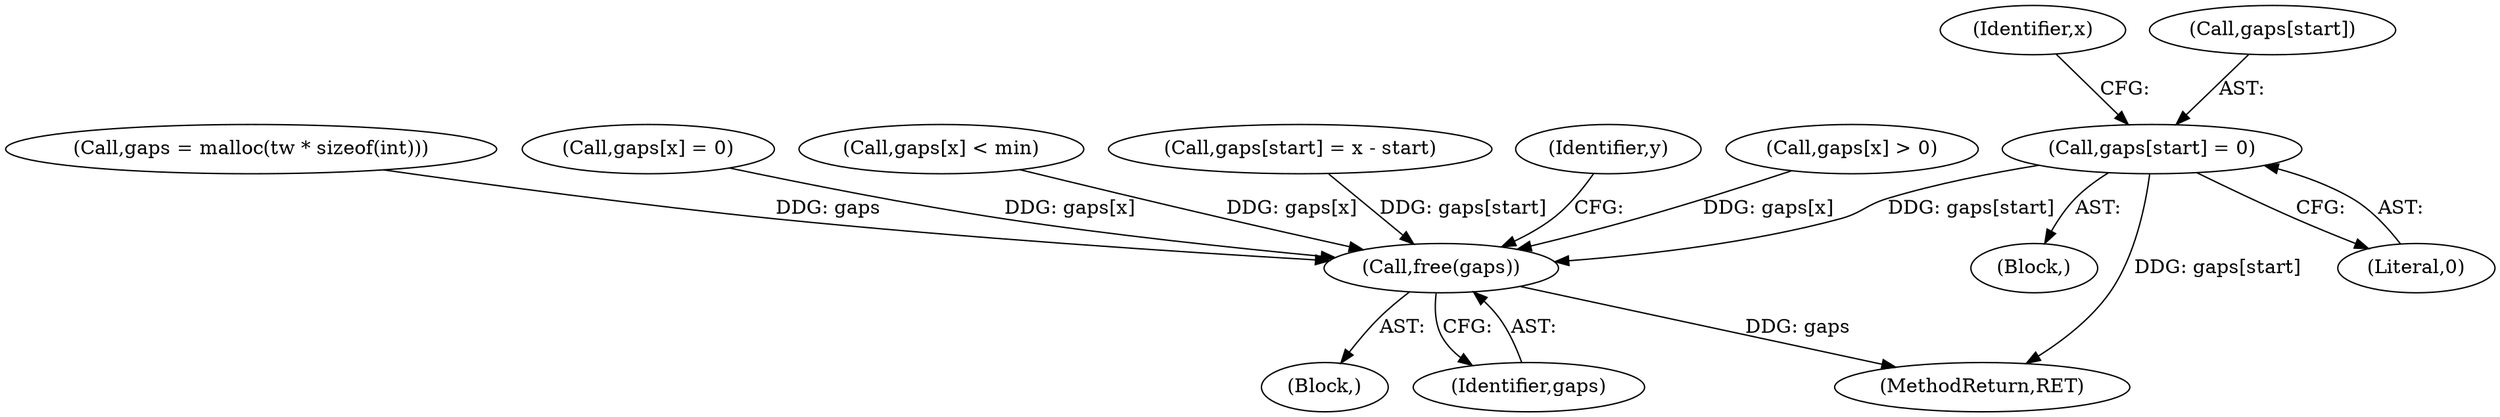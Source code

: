 digraph "0_enlightment_ce94edca1ccfbe314cb7cd9453433fad404ec7ef@array" {
"1000444" [label="(Call,gaps[start] = 0)"];
"1000470" [label="(Call,free(gaps))"];
"1000443" [label="(Block,)"];
"1000275" [label="(Call,gaps = malloc(tw * sizeof(int)))"];
"1000319" [label="(Call,gaps[x] = 0)"];
"1000425" [label="(Call,gaps[x] < min)"];
"1000110" [label="(Block,)"];
"1000451" [label="(Identifier,x)"];
"1000471" [label="(Identifier,gaps)"];
"1000470" [label="(Call,free(gaps))"];
"1000639" [label="(MethodReturn,RET)"];
"1000377" [label="(Call,gaps[start] = x - start)"];
"1000474" [label="(Identifier,y)"];
"1000420" [label="(Call,gaps[x] > 0)"];
"1000445" [label="(Call,gaps[start])"];
"1000444" [label="(Call,gaps[start] = 0)"];
"1000448" [label="(Literal,0)"];
"1000444" -> "1000443"  [label="AST: "];
"1000444" -> "1000448"  [label="CFG: "];
"1000445" -> "1000444"  [label="AST: "];
"1000448" -> "1000444"  [label="AST: "];
"1000451" -> "1000444"  [label="CFG: "];
"1000444" -> "1000639"  [label="DDG: gaps[start]"];
"1000444" -> "1000470"  [label="DDG: gaps[start]"];
"1000470" -> "1000110"  [label="AST: "];
"1000470" -> "1000471"  [label="CFG: "];
"1000471" -> "1000470"  [label="AST: "];
"1000474" -> "1000470"  [label="CFG: "];
"1000470" -> "1000639"  [label="DDG: gaps"];
"1000425" -> "1000470"  [label="DDG: gaps[x]"];
"1000275" -> "1000470"  [label="DDG: gaps"];
"1000377" -> "1000470"  [label="DDG: gaps[start]"];
"1000420" -> "1000470"  [label="DDG: gaps[x]"];
"1000319" -> "1000470"  [label="DDG: gaps[x]"];
}
